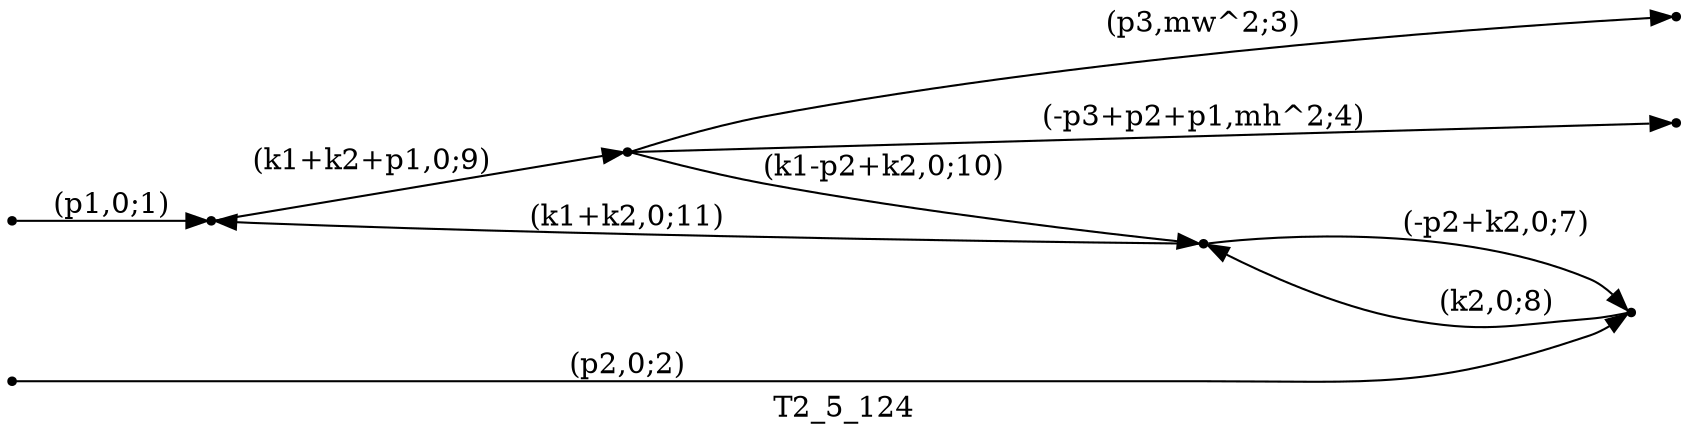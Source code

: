 digraph T2_5_124 {
  label="T2_5_124";
  rankdir="LR";
  subgraph edges {
    -1 -> 4 [label="(p1,0;1)"];
    -2 -> 1 [label="(p2,0;2)"];
    2 -> -3 [label="(p3,mw^2;3)"];
    2 -> -4 [label="(-p3+p2+p1,mh^2;4)"];
    3 -> 1 [label="(-p2+k2,0;7)"];
    1 -> 3 [label="(k2,0;8)"];
    4 -> 2 [label="(k1+k2+p1,0;9)"];
    2 -> 3 [label="(k1-p2+k2,0;10)"];
    3 -> 4 [label="(k1+k2,0;11)"];
  }
  subgraph incoming { rank="source"; -1; -2; }
  subgraph outgoing { rank="sink"; -3; -4; }
-4 [shape=point];
-3 [shape=point];
-2 [shape=point];
-1 [shape=point];
1 [shape=point];
2 [shape=point];
3 [shape=point];
4 [shape=point];
}

